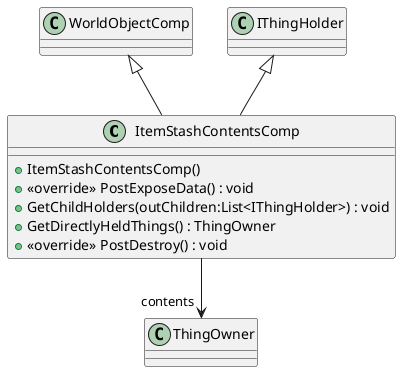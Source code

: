 @startuml
class ItemStashContentsComp {
    + ItemStashContentsComp()
    + <<override>> PostExposeData() : void
    + GetChildHolders(outChildren:List<IThingHolder>) : void
    + GetDirectlyHeldThings() : ThingOwner
    + <<override>> PostDestroy() : void
}
WorldObjectComp <|-- ItemStashContentsComp
IThingHolder <|-- ItemStashContentsComp
ItemStashContentsComp --> "contents" ThingOwner
@enduml
